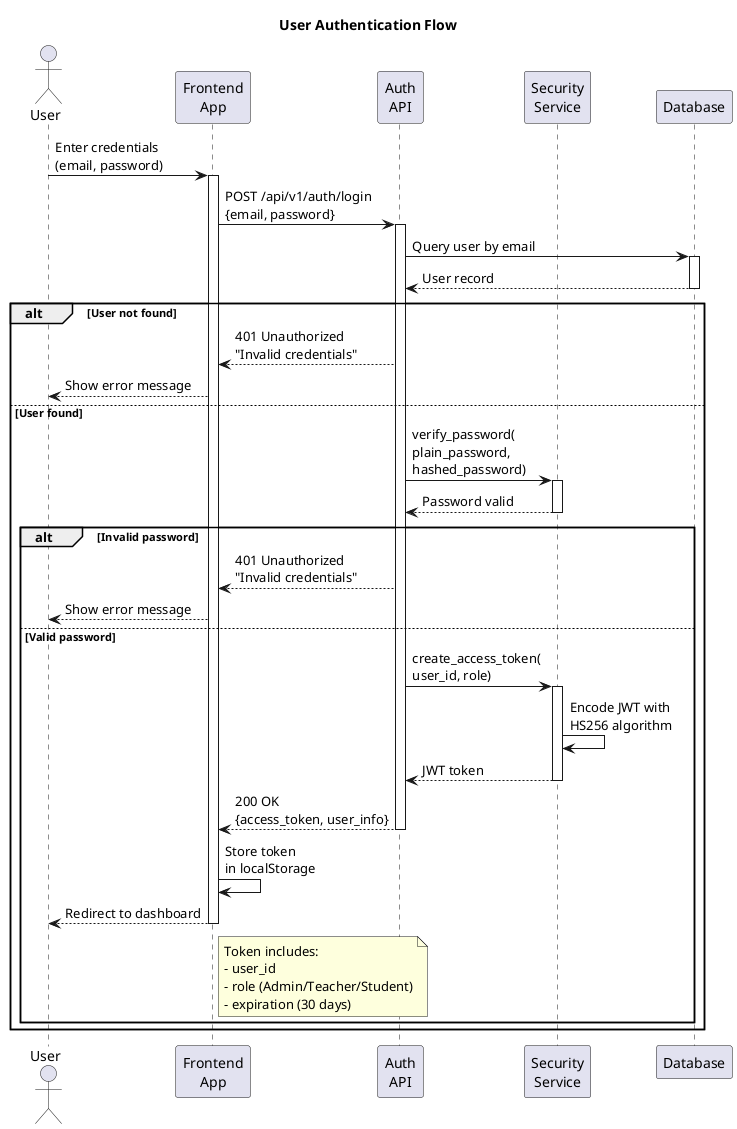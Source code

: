 @startuml Authentication Sequence

title User Authentication Flow

actor User
participant "Frontend\nApp" as Frontend
participant "Auth\nAPI" as AuthAPI
participant "Security\nService" as Security
participant "Database" as DB

User -> Frontend: Enter credentials\n(email, password)
activate Frontend

Frontend -> AuthAPI: POST /api/v1/auth/login\n{email, password}
activate AuthAPI

AuthAPI -> DB: Query user by email
activate DB
DB --> AuthAPI: User record
deactivate DB

alt User not found
    AuthAPI --> Frontend: 401 Unauthorized\n"Invalid credentials"
    Frontend --> User: Show error message
else User found
    AuthAPI -> Security: verify_password(\nplain_password,\nhashed_password)
    activate Security
    Security --> AuthAPI: Password valid
    deactivate Security
    
    alt Invalid password
        AuthAPI --> Frontend: 401 Unauthorized\n"Invalid credentials"
        Frontend --> User: Show error message
    else Valid password
        AuthAPI -> Security: create_access_token(\nuser_id, role)
        activate Security
        Security -> Security: Encode JWT with\nHS256 algorithm
        Security --> AuthAPI: JWT token
        deactivate Security
        
        AuthAPI --> Frontend: 200 OK\n{access_token, user_info}
        deactivate AuthAPI
        
        Frontend -> Frontend: Store token\nin localStorage
        Frontend --> User: Redirect to dashboard
        deactivate Frontend
        
        note right of Frontend
            Token includes:
            - user_id
            - role (Admin/Teacher/Student)
            - expiration (30 days)
        end note
    end
end

@enduml
